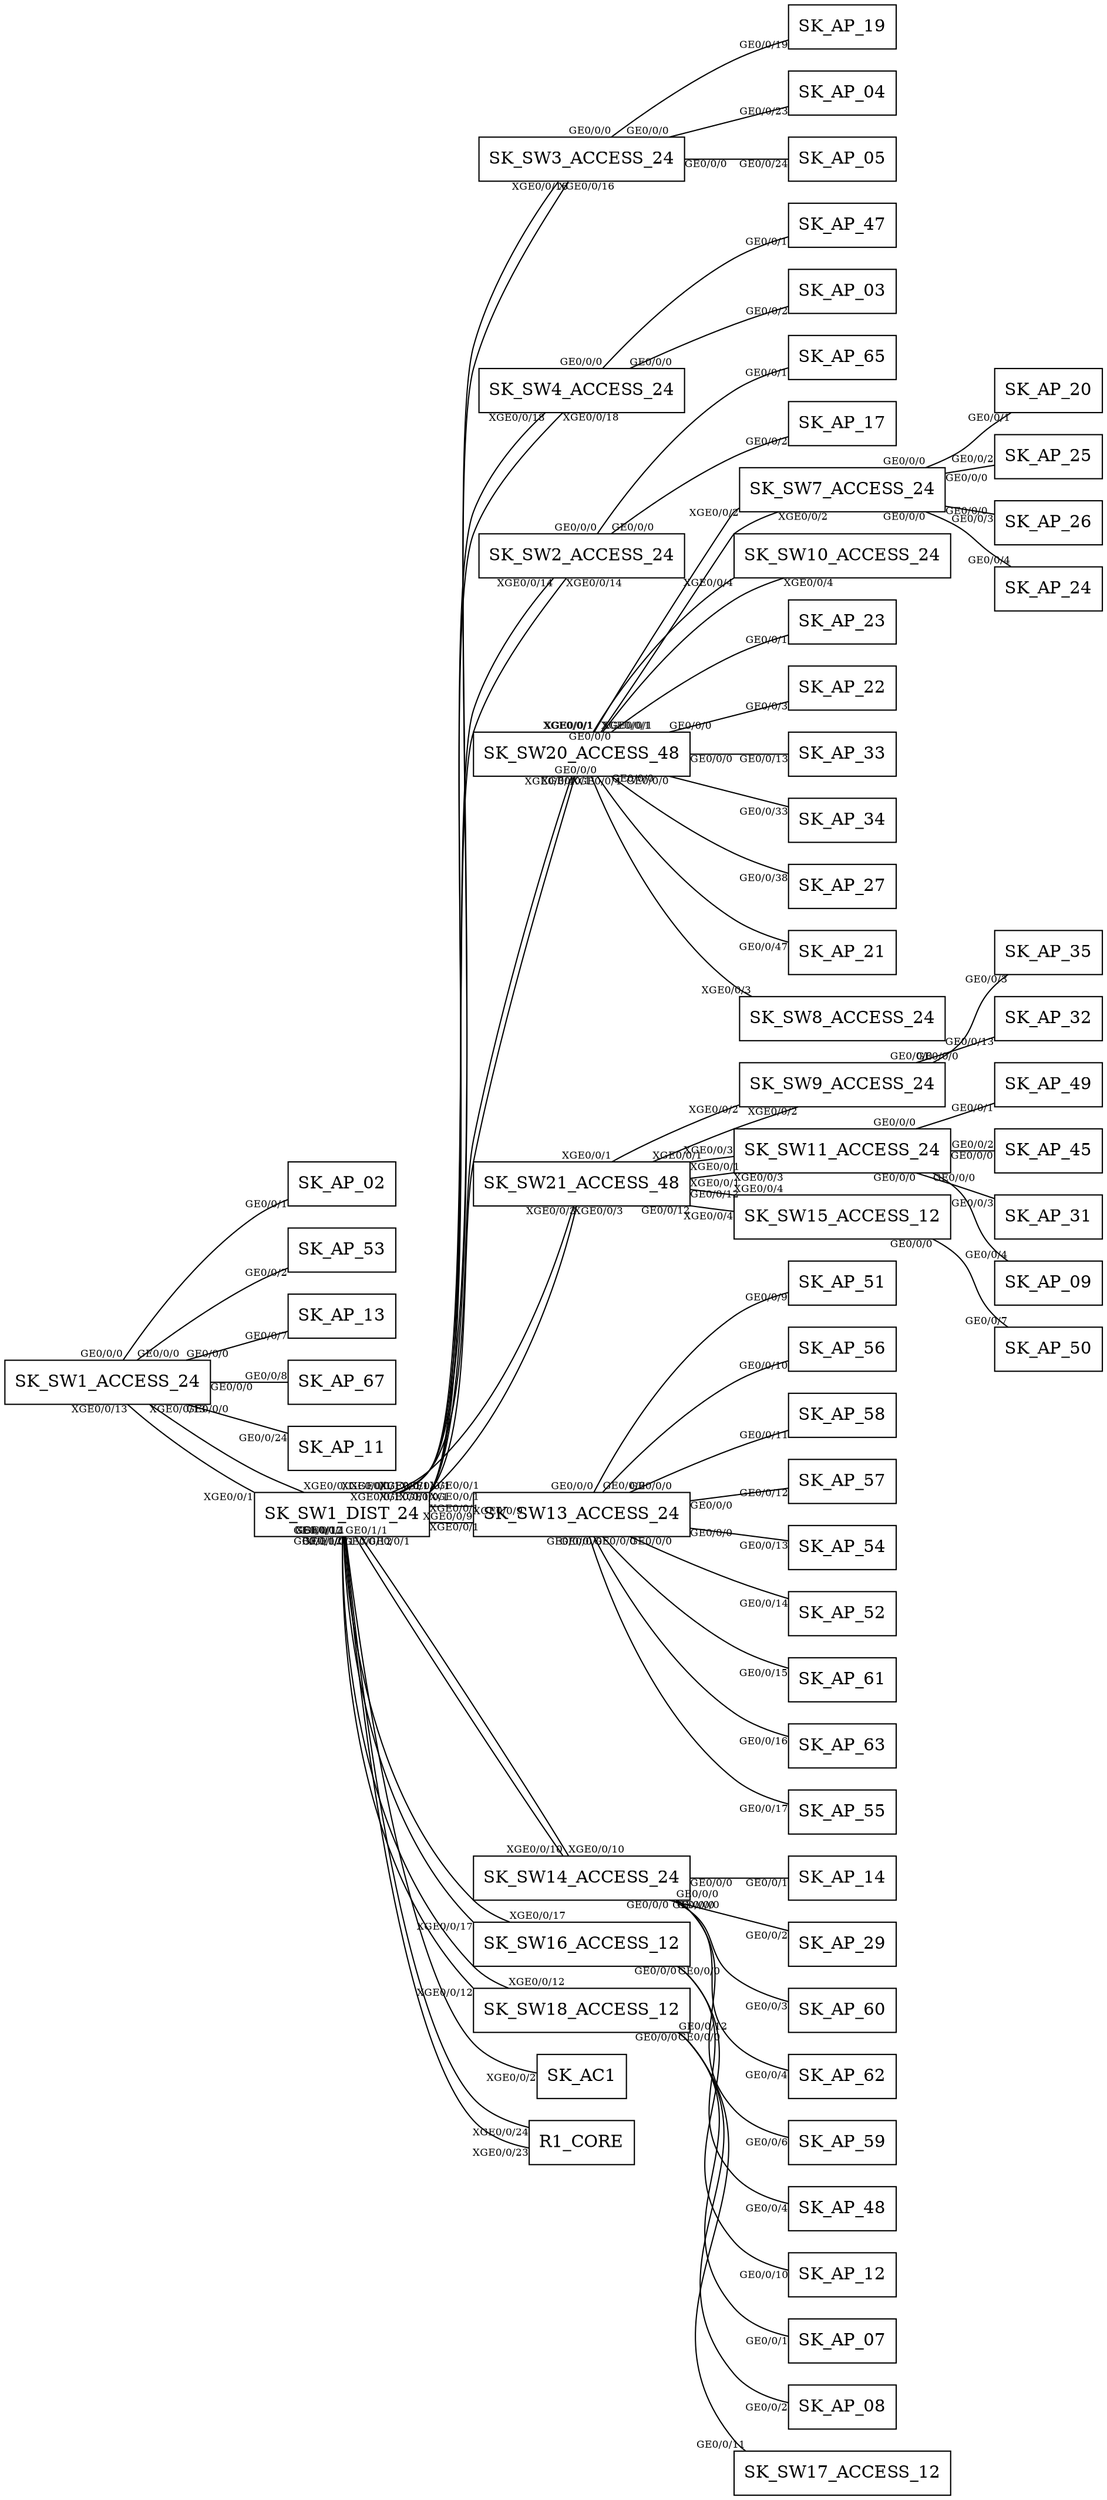 
graph {
rankdir=LR;
node [shape=box];
SK_SW1_ACCESS_24 -- SK_AP_02 [fontsize=8, headlabel="GE0/0/1" ,taillabel="GE0/0/0"];
SK_SW1_ACCESS_24 -- SK_AP_53 [fontsize=8, headlabel="GE0/0/2" ,taillabel="GE0/0/0"];
SK_SW1_ACCESS_24 -- SK_AP_13 [fontsize=8, headlabel="GE0/0/7" ,taillabel="GE0/0/0"];
SK_SW1_ACCESS_24 -- SK_AP_67 [fontsize=8, headlabel="GE0/0/8" ,taillabel="GE0/0/0"];
SK_SW1_ACCESS_24 -- SK_AP_11 [fontsize=8, headlabel="GE0/0/24" ,taillabel="GE0/0/0"];
SK_SW1_ACCESS_24 -- SK_SW1_DIST_24 [fontsize=8, headlabel="XGE0/0/1" ,taillabel="XGE0/0/13"];
SK_SW3_ACCESS_24 -- SK_AP_19 [fontsize=8, headlabel="GE0/0/19" ,taillabel="GE0/0/0"];
SK_SW3_ACCESS_24 -- SK_AP_04 [fontsize=8, headlabel="GE0/0/23" ,taillabel="GE0/0/0"];
SK_SW3_ACCESS_24 -- SK_AP_05 [fontsize=8, headlabel="GE0/0/24" ,taillabel="GE0/0/0"];
SK_SW3_ACCESS_24 -- SK_SW1_DIST_24 [fontsize=8, headlabel="XGE0/0/1" ,taillabel="XGE0/0/16"];
SK_SW4_ACCESS_24 -- SK_AP_47 [fontsize=8, headlabel="GE0/0/1" ,taillabel="GE0/0/0"];
SK_SW4_ACCESS_24 -- SK_AP_03 [fontsize=8, headlabel="GE0/0/2" ,taillabel="GE0/0/0"];
SK_SW4_ACCESS_24 -- SK_SW1_DIST_24 [fontsize=8, headlabel="XGE0/0/1" ,taillabel="XGE0/0/18"];
SK_SW2_ACCESS_24 -- SK_AP_65 [fontsize=8, headlabel="GE0/0/1" ,taillabel="GE0/0/0"];
SK_SW2_ACCESS_24 -- SK_AP_17 [fontsize=8, headlabel="GE0/0/2" ,taillabel="GE0/0/0"];
SK_SW2_ACCESS_24 -- SK_SW1_DIST_24 [fontsize=8, headlabel="XGE0/0/1" ,taillabel="XGE0/0/14"];
SK_SW7_ACCESS_24 -- SK_AP_20 [fontsize=8, headlabel="GE0/0/1" ,taillabel="GE0/0/0"];
SK_SW7_ACCESS_24 -- SK_AP_25 [fontsize=8, headlabel="GE0/0/2" ,taillabel="GE0/0/0"];
SK_SW7_ACCESS_24 -- SK_AP_26 [fontsize=8, headlabel="GE0/0/3" ,taillabel="GE0/0/0"];
SK_SW7_ACCESS_24 -- SK_AP_24 [fontsize=8, headlabel="GE0/0/4" ,taillabel="GE0/0/0"];
SK_SW7_ACCESS_24 -- SK_SW20_ACCESS_48 [fontsize=8, headlabel="XGE0/0/1" ,taillabel="XGE0/0/2"];
SK_SW9_ACCESS_24 -- SK_AP_35 [fontsize=8, headlabel="GE0/0/3" ,taillabel="GE0/0/0"];
SK_SW9_ACCESS_24 -- SK_AP_32 [fontsize=8, headlabel="GE0/0/13" ,taillabel="GE0/0/0"];
SK_SW9_ACCESS_24 -- SK_SW21_ACCESS_48 [fontsize=8, headlabel="XGE0/0/1" ,taillabel="XGE0/0/2"];
SK_SW10_ACCESS_24 -- SK_SW20_ACCESS_48 [fontsize=8, headlabel="XGE0/0/1" ,taillabel="XGE0/0/4"];
SK_SW11_ACCESS_24 -- SK_AP_49 [fontsize=8, headlabel="GE0/0/1" ,taillabel="GE0/0/0"];
SK_SW11_ACCESS_24 -- SK_AP_45 [fontsize=8, headlabel="GE0/0/2" ,taillabel="GE0/0/0"];
SK_SW11_ACCESS_24 -- SK_AP_31 [fontsize=8, headlabel="GE0/0/3" ,taillabel="GE0/0/0"];
SK_SW11_ACCESS_24 -- SK_AP_09 [fontsize=8, headlabel="GE0/0/4" ,taillabel="GE0/0/0"];
SK_SW11_ACCESS_24 -- SK_SW21_ACCESS_48 [fontsize=8, headlabel="XGE0/0/1" ,taillabel="XGE0/0/3"];
SK_SW13_ACCESS_24 -- SK_AP_51 [fontsize=8, headlabel="GE0/0/9" ,taillabel="GE0/0/0"];
SK_SW13_ACCESS_24 -- SK_AP_56 [fontsize=8, headlabel="GE0/0/10" ,taillabel="GE0/0/0"];
SK_SW13_ACCESS_24 -- SK_AP_58 [fontsize=8, headlabel="GE0/0/11" ,taillabel="GE0/0/0"];
SK_SW13_ACCESS_24 -- SK_AP_57 [fontsize=8, headlabel="GE0/0/12" ,taillabel="GE0/0/0"];
SK_SW13_ACCESS_24 -- SK_AP_54 [fontsize=8, headlabel="GE0/0/13" ,taillabel="GE0/0/0"];
SK_SW13_ACCESS_24 -- SK_AP_52 [fontsize=8, headlabel="GE0/0/14" ,taillabel="GE0/0/0"];
SK_SW13_ACCESS_24 -- SK_AP_61 [fontsize=8, headlabel="GE0/0/15" ,taillabel="GE0/0/0"];
SK_SW13_ACCESS_24 -- SK_AP_63 [fontsize=8, headlabel="GE0/0/16" ,taillabel="GE0/0/0"];
SK_SW13_ACCESS_24 -- SK_AP_55 [fontsize=8, headlabel="GE0/0/17" ,taillabel="GE0/0/0"];
SK_SW13_ACCESS_24 -- SK_SW1_DIST_24 [fontsize=8, headlabel="XGE0/0/1" ,taillabel="XGE0/0/9"];
SK_SW14_ACCESS_24 -- SK_AP_14 [fontsize=8, headlabel="GE0/0/1" ,taillabel="GE0/0/0"];
SK_SW14_ACCESS_24 -- SK_AP_29 [fontsize=8, headlabel="GE0/0/2" ,taillabel="GE0/0/0"];
SK_SW14_ACCESS_24 -- SK_AP_60 [fontsize=8, headlabel="GE0/0/3" ,taillabel="GE0/0/0"];
SK_SW14_ACCESS_24 -- SK_AP_62 [fontsize=8, headlabel="GE0/0/4" ,taillabel="GE0/0/0"];
SK_SW14_ACCESS_24 -- SK_AP_59 [fontsize=8, headlabel="GE0/0/6" ,taillabel="GE0/0/0"];
SK_SW14_ACCESS_24 -- SK_SW1_DIST_24 [fontsize=8, headlabel="XGE0/0/1" ,taillabel="XGE0/0/10"];
SK_SW15_ACCESS_12 -- SK_AP_50 [fontsize=8, headlabel="GE0/0/7" ,taillabel="GE0/0/0"];
SK_SW15_ACCESS_12 -- SK_SW21_ACCESS_48 [fontsize=8, headlabel="GE0/0/12" ,taillabel="XGE0/0/4"];
SK_SW16_ACCESS_12 -- SK_AP_48 [fontsize=8, headlabel="GE0/0/4" ,taillabel="GE0/0/0"];
SK_SW16_ACCESS_12 -- SK_AP_12 [fontsize=8, headlabel="GE0/0/10" ,taillabel="GE0/0/0"];
SK_SW16_ACCESS_12 -- SK_SW1_DIST_24 [fontsize=8, headlabel="GE0/0/12" ,taillabel="XGE0/0/17"];
SK_SW18_ACCESS_12 -- SK_AP_07 [fontsize=8, headlabel="GE0/0/1" ,taillabel="GE0/0/0"];
SK_SW18_ACCESS_12 -- SK_AP_08 [fontsize=8, headlabel="GE0/0/2" ,taillabel="GE0/0/0"];
SK_SW18_ACCESS_12 -- SK_SW17_ACCESS_12 [fontsize=8, headlabel="GE0/0/11" ,taillabel="GE0/0/12"];
SK_SW18_ACCESS_12 -- SK_SW1_DIST_24 [fontsize=8, headlabel="GE0/0/12" ,taillabel="XGE0/0/12"];
SK_SW20_ACCESS_48 -- SK_AP_23 [fontsize=8, headlabel="GE0/0/1" ,taillabel="GE0/0/0"];
SK_SW20_ACCESS_48 -- SK_AP_22 [fontsize=8, headlabel="GE0/0/3" ,taillabel="GE0/0/0"];
SK_SW20_ACCESS_48 -- SK_AP_33 [fontsize=8, headlabel="GE0/0/13" ,taillabel="GE0/0/0"];
SK_SW20_ACCESS_48 -- SK_AP_34 [fontsize=8, headlabel="GE0/0/33" ,taillabel="GE0/0/0"];
SK_SW20_ACCESS_48 -- SK_AP_27 [fontsize=8, headlabel="GE0/0/38" ,taillabel="GE0/0/0"];
SK_SW20_ACCESS_48 -- SK_AP_21 [fontsize=8, headlabel="GE0/0/47" ,taillabel="GE0/0/0"];
SK_SW20_ACCESS_48 -- SK_SW1_DIST_24 [fontsize=8, headlabel="XGE0/0/1" ,taillabel="XGE0/0/4"];
SK_SW20_ACCESS_48 -- SK_SW7_ACCESS_24 [fontsize=8, headlabel="XGE0/0/2" ,taillabel="XGE0/0/1"];
SK_SW20_ACCESS_48 -- SK_SW8_ACCESS_24 [fontsize=8, headlabel="XGE0/0/3" ,taillabel="XGE0/0/1"];
SK_SW20_ACCESS_48 -- SK_SW10_ACCESS_24 [fontsize=8, headlabel="XGE0/0/4" ,taillabel="XGE0/0/1"];
SK_SW21_ACCESS_48 -- SK_SW1_DIST_24 [fontsize=8, headlabel="XGE0/0/1" ,taillabel="XGE0/0/3"];
SK_SW21_ACCESS_48 -- SK_SW9_ACCESS_24 [fontsize=8, headlabel="XGE0/0/2" ,taillabel="XGE0/0/1"];
SK_SW21_ACCESS_48 -- SK_SW11_ACCESS_24 [fontsize=8, headlabel="XGE0/0/3" ,taillabel="XGE0/0/1"];
SK_SW21_ACCESS_48 -- SK_SW15_ACCESS_12 [fontsize=8, headlabel="XGE0/0/4" ,taillabel="GE0/0/12"];
SK_SW1_DIST_24 -- SK_AC1 [fontsize=8, headlabel="XGE0/0/2" ,taillabel="XGE0/0/1"];
SK_SW1_DIST_24 -- SK_SW21_ACCESS_48 [fontsize=8, headlabel="XGE0/0/3" ,taillabel="XGE0/0/1"];
SK_SW1_DIST_24 -- SK_SW20_ACCESS_48 [fontsize=8, headlabel="XGE0/0/4" ,taillabel="XGE0/0/1"];
SK_SW1_DIST_24 -- SK_SW13_ACCESS_24 [fontsize=8, headlabel="XGE0/0/9" ,taillabel="XGE0/0/1"];
SK_SW1_DIST_24 -- SK_SW14_ACCESS_24 [fontsize=8, headlabel="XGE0/0/10" ,taillabel="XGE0/0/1"];
SK_SW1_DIST_24 -- SK_SW18_ACCESS_12 [fontsize=8, headlabel="XGE0/0/12" ,taillabel="GE0/0/12"];
SK_SW1_DIST_24 -- SK_SW1_ACCESS_24 [fontsize=8, headlabel="XGE0/0/13" ,taillabel="XGE0/0/1"];
SK_SW1_DIST_24 -- SK_SW2_ACCESS_24 [fontsize=8, headlabel="XGE0/0/14" ,taillabel="XGE0/0/1"];
SK_SW1_DIST_24 -- SK_SW3_ACCESS_24 [fontsize=8, headlabel="XGE0/0/16" ,taillabel="XGE0/0/1"];
SK_SW1_DIST_24 -- SK_SW16_ACCESS_12 [fontsize=8, headlabel="XGE0/0/17" ,taillabel="GE0/0/12"];
SK_SW1_DIST_24 -- SK_SW4_ACCESS_24 [fontsize=8, headlabel="XGE0/0/18" ,taillabel="XGE0/0/1"];
SK_SW1_DIST_24 -- R1_CORE [fontsize=8, headlabel="XGE0/0/23" ,taillabel="GE0/1/0"];
SK_SW1_DIST_24 -- R1_CORE [fontsize=8, headlabel="XGE0/0/24" ,taillabel="GE0/1/1"];
}
